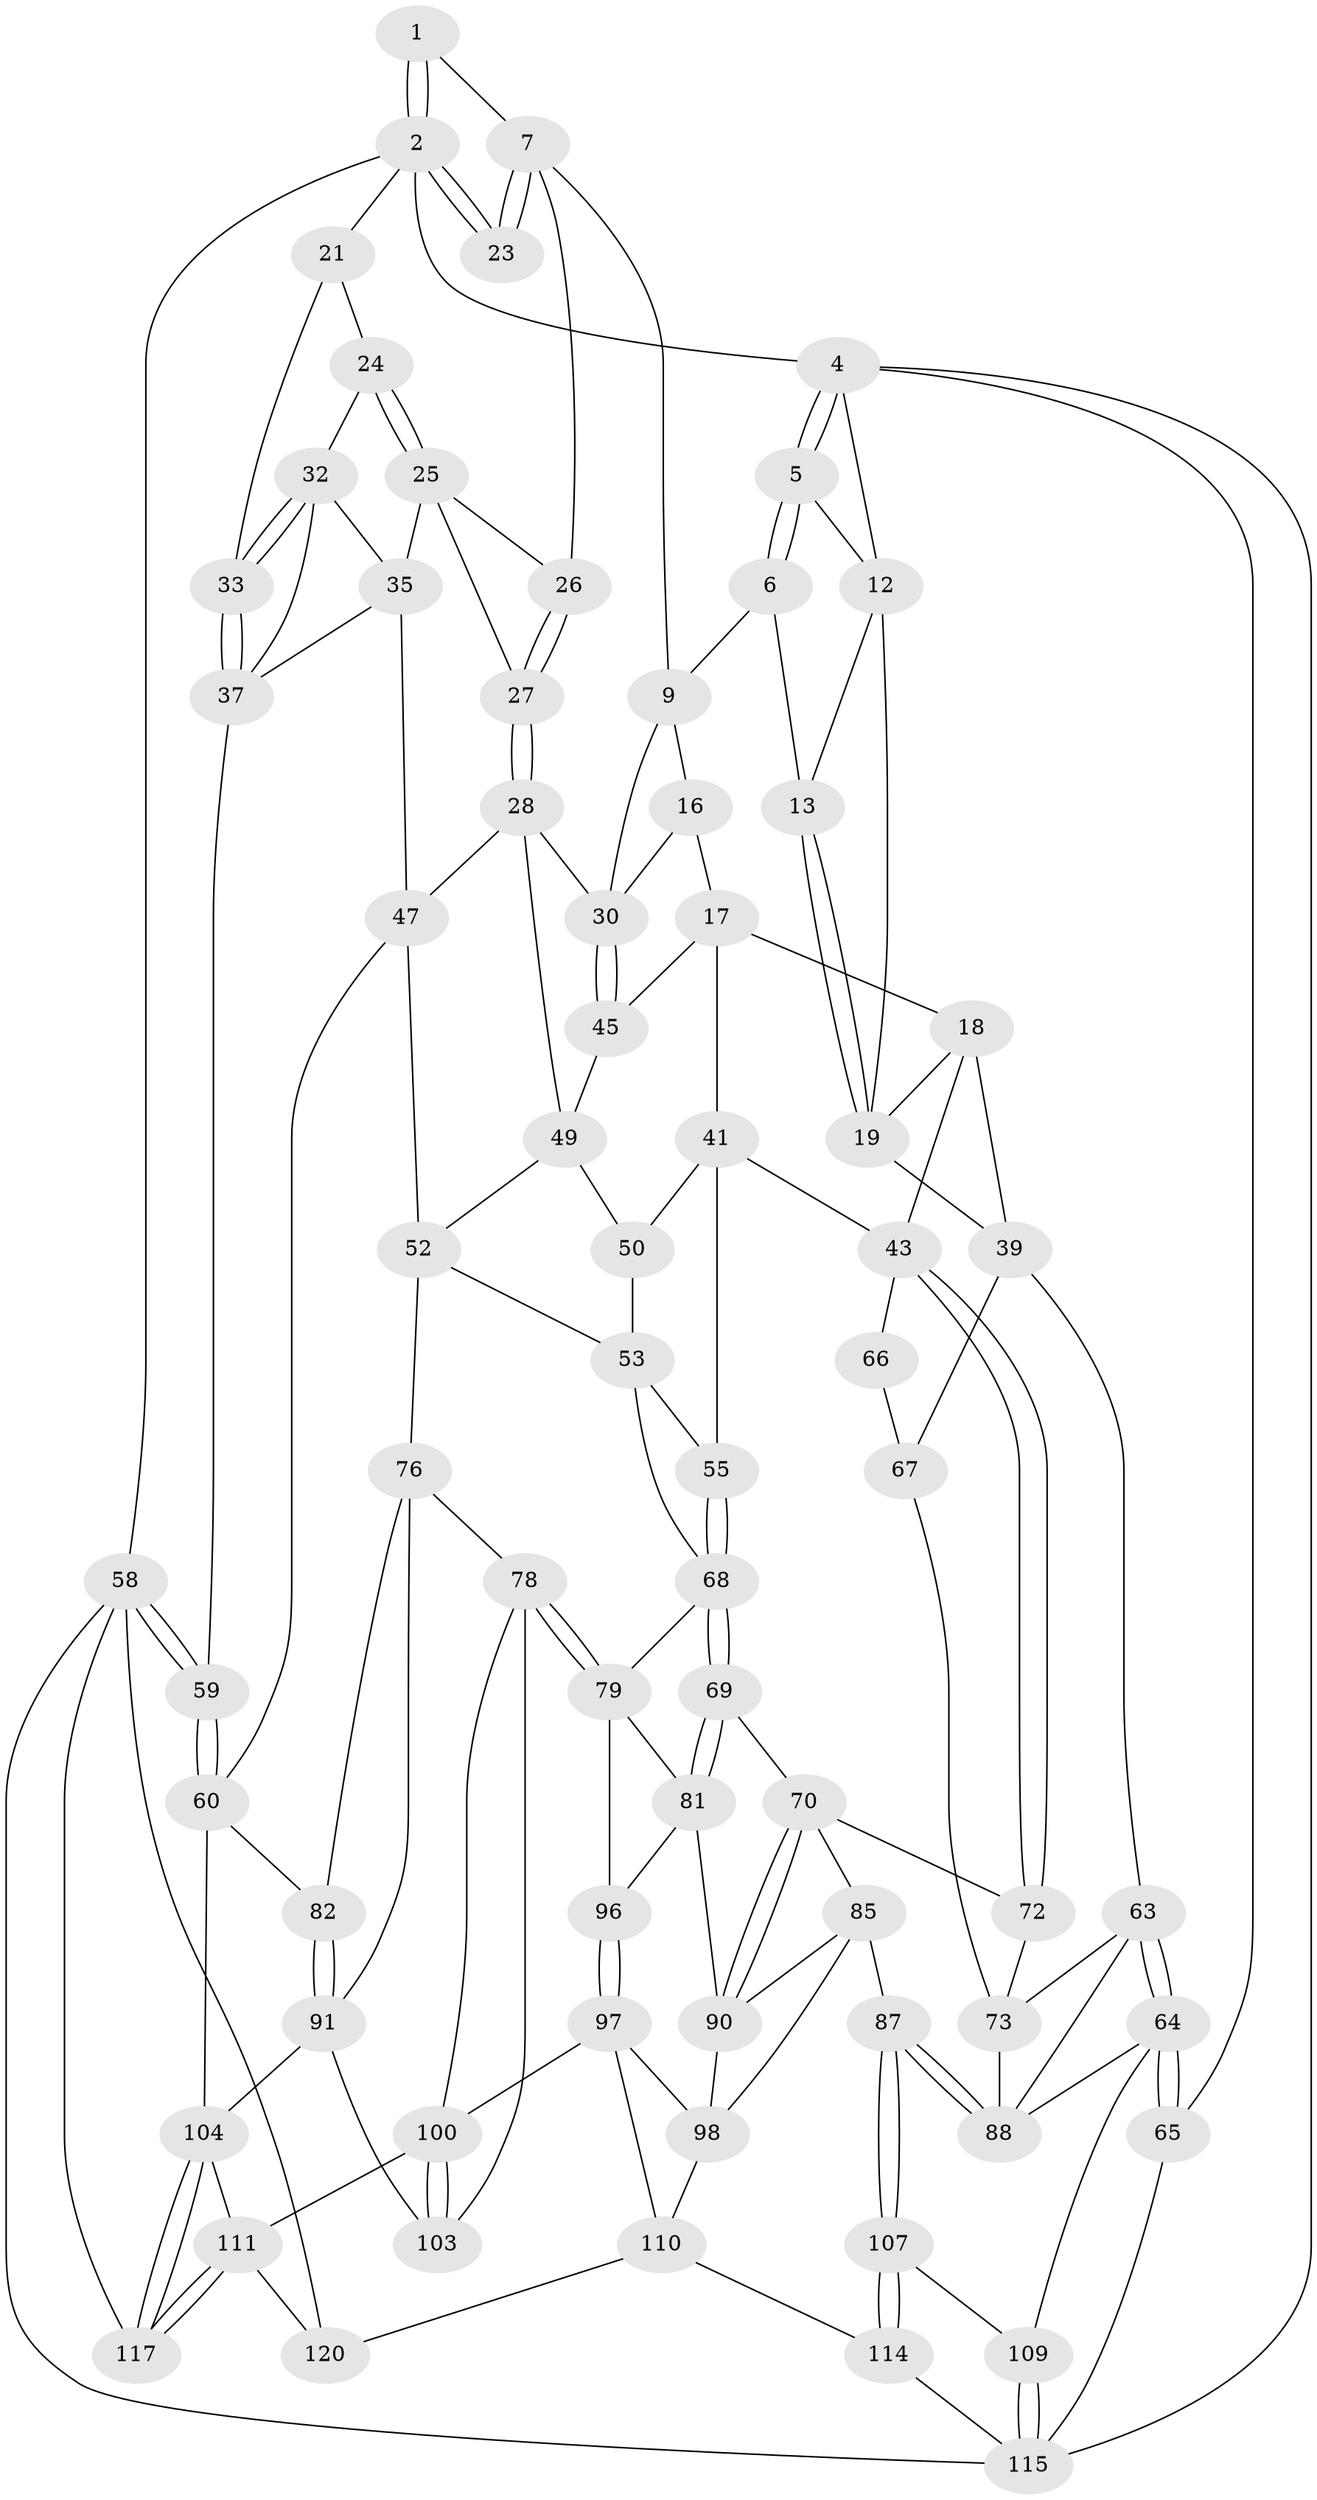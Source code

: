 // Generated by graph-tools (version 1.1) at 2025/24/03/03/25 07:24:38]
// undirected, 72 vertices, 161 edges
graph export_dot {
graph [start="1"]
  node [color=gray90,style=filled];
  1 [pos="+0.7001909968818409+0"];
  2 [pos="+1+0",super="+3"];
  4 [pos="+0+0",super="+15"];
  5 [pos="+0+0"];
  6 [pos="+0.35897193318352466+0",super="+11"];
  7 [pos="+0.7211134385659781+0.12778711393540906",super="+8"];
  9 [pos="+0.6664547664144752+0.17301269837394853",super="+10"];
  12 [pos="+0.09804062560556918+0.13829338237149866",super="+14"];
  13 [pos="+0.16150212843307832+0.1390636414941517"];
  16 [pos="+0.398175804340604+0.16258047112508592"];
  17 [pos="+0.3285585237720519+0.2810529171736507",super="+40"];
  18 [pos="+0.3130189088171852+0.2836530934307163",super="+38"];
  19 [pos="+0.18540119430084845+0.20668644007751252",super="+20"];
  21 [pos="+0.8800246239012118+0.18491203307142923",super="+22"];
  23 [pos="+0.8490834001374261+0.15451143740302684"];
  24 [pos="+0.890991674439862+0.24128715886071272"];
  25 [pos="+0.8612522277612175+0.29792740073934953",super="+36"];
  26 [pos="+0.7450842645413187+0.19560491096743685"];
  27 [pos="+0.794705990012369+0.3526901569652644"];
  28 [pos="+0.7633802312353544+0.38467108475321027",super="+29"];
  30 [pos="+0.5980460173997395+0.33940304793205595",super="+31"];
  32 [pos="+0.9243343714381812+0.25171278134743746",super="+34"];
  33 [pos="+1+0.17924723121009456"];
  35 [pos="+0.9054287654240423+0.35937210494628563",super="+46"];
  37 [pos="+1+0.33697875565094404",super="+48"];
  39 [pos="+0.09998814954141334+0.4261860839579447",super="+62"];
  41 [pos="+0.35591605814275395+0.4652406511178014",super="+42"];
  43 [pos="+0.299909245823313+0.5110479575238094",super="+44"];
  45 [pos="+0.48443670189002663+0.3646475920160753"];
  47 [pos="+0.9148395709084033+0.4796141269744844",super="+56"];
  49 [pos="+0.4541482007625586+0.44699413152875694",super="+51"];
  50 [pos="+0.45019810653883124+0.4550784891951304"];
  52 [pos="+0.6586542594541471+0.48371990621782956",super="+57"];
  53 [pos="+0.5487898451979923+0.5558075613083742",super="+54"];
  55 [pos="+0.3341258199378671+0.5101205999778744"];
  58 [pos="+1+1",super="+118"];
  59 [pos="+1+0.6607905608845118"];
  60 [pos="+1+0.6940400728741306",super="+61"];
  63 [pos="+0.07448043579236796+0.6633204209266761",super="+84"];
  64 [pos="+0+0.7225121952852663",super="+95"];
  65 [pos="+0+0.7195667263500525"];
  66 [pos="+0.27612638652452853+0.5216864269446688"];
  67 [pos="+0.12187170429708125+0.6161682290899134",super="+74"];
  68 [pos="+0.3864150493537218+0.6092531442752414",super="+75"];
  69 [pos="+0.37833504465388956+0.6616580500778316"];
  70 [pos="+0.366198160531623+0.6687201598441403",super="+71"];
  72 [pos="+0.30662912541450194+0.6600299593327295"];
  73 [pos="+0.22197815979015673+0.6588892751739928",super="+83"];
  76 [pos="+0.7239149185502296+0.5728397925967754",super="+77"];
  78 [pos="+0.5595187110630134+0.7211101159498465",super="+99"];
  79 [pos="+0.526606054687536+0.6961761162079996",super="+80"];
  81 [pos="+0.428192089991634+0.6880201887933068",super="+89"];
  82 [pos="+0.7540225115564979+0.6579206770509346"];
  85 [pos="+0.29260709516397826+0.7880285507932089",super="+86"];
  87 [pos="+0.2536467480050592+0.8027227584049632"];
  88 [pos="+0.22849783912813937+0.780548463836853",super="+94"];
  90 [pos="+0.3794188096456422+0.7483379259284989",super="+93"];
  91 [pos="+0.7623489588946263+0.7860445911712407",super="+92"];
  96 [pos="+0.44300928547434415+0.7950199246839078"];
  97 [pos="+0.43978892810161674+0.8096468077321121",super="+102"];
  98 [pos="+0.4397459105335618+0.809658511943582",super="+106"];
  100 [pos="+0.585936229897102+0.8525169583792684",super="+101"];
  103 [pos="+0.7209638588337799+0.795629777946869"];
  104 [pos="+0.8877417682420031+0.7992986948654649",super="+105"];
  107 [pos="+0.20762181211140143+0.8776659311234143",super="+108"];
  109 [pos="+0.09440113164467714+0.8612631592056876"];
  110 [pos="+0.3661225102778511+1",super="+113"];
  111 [pos="+0.7413492648998761+0.9130417921872284",super="+112"];
  114 [pos="+0.3087116098329761+1",super="+119"];
  115 [pos="+0+1",super="+116"];
  117 [pos="+0.9061959329068503+1"];
  120 [pos="+0.5990099366275685+1"];
  1 -- 2;
  1 -- 2;
  1 -- 7;
  2 -- 23;
  2 -- 23;
  2 -- 58;
  2 -- 4;
  2 -- 21;
  4 -- 5;
  4 -- 5;
  4 -- 65;
  4 -- 12;
  4 -- 115;
  5 -- 6;
  5 -- 6;
  5 -- 12;
  6 -- 9;
  6 -- 13;
  7 -- 23;
  7 -- 23;
  7 -- 9;
  7 -- 26;
  9 -- 16;
  9 -- 30;
  12 -- 13;
  12 -- 19;
  13 -- 19;
  13 -- 19;
  16 -- 17;
  16 -- 30;
  17 -- 18;
  17 -- 45;
  17 -- 41;
  18 -- 19;
  18 -- 39;
  18 -- 43;
  19 -- 39;
  21 -- 24;
  21 -- 33;
  24 -- 25;
  24 -- 25;
  24 -- 32;
  25 -- 26;
  25 -- 27;
  25 -- 35;
  26 -- 27;
  26 -- 27;
  27 -- 28;
  27 -- 28;
  28 -- 47;
  28 -- 49;
  28 -- 30;
  30 -- 45;
  30 -- 45;
  32 -- 33;
  32 -- 33;
  32 -- 35;
  32 -- 37;
  33 -- 37;
  33 -- 37;
  35 -- 37;
  35 -- 47;
  37 -- 59;
  39 -- 67;
  39 -- 63;
  41 -- 50;
  41 -- 43;
  41 -- 55;
  43 -- 72;
  43 -- 72;
  43 -- 66;
  45 -- 49;
  47 -- 52;
  47 -- 60;
  49 -- 50;
  49 -- 52;
  50 -- 53;
  52 -- 53;
  52 -- 76;
  53 -- 68;
  53 -- 55;
  55 -- 68;
  55 -- 68;
  58 -- 59;
  58 -- 59;
  58 -- 120;
  58 -- 117;
  58 -- 115;
  59 -- 60;
  59 -- 60;
  60 -- 104;
  60 -- 82;
  63 -- 64;
  63 -- 64;
  63 -- 88;
  63 -- 73;
  64 -- 65;
  64 -- 65;
  64 -- 88;
  64 -- 109;
  65 -- 115;
  66 -- 67 [weight=2];
  67 -- 73;
  68 -- 69;
  68 -- 69;
  68 -- 79;
  69 -- 70;
  69 -- 81;
  69 -- 81;
  70 -- 90;
  70 -- 90;
  70 -- 72;
  70 -- 85;
  72 -- 73;
  73 -- 88;
  76 -- 82;
  76 -- 78;
  76 -- 91;
  78 -- 79;
  78 -- 79;
  78 -- 100;
  78 -- 103;
  79 -- 96;
  79 -- 81;
  81 -- 96;
  81 -- 90;
  82 -- 91;
  82 -- 91;
  85 -- 87;
  85 -- 98;
  85 -- 90;
  87 -- 88;
  87 -- 88;
  87 -- 107;
  87 -- 107;
  90 -- 98;
  91 -- 104;
  91 -- 103;
  96 -- 97;
  96 -- 97;
  97 -- 98;
  97 -- 110;
  97 -- 100;
  98 -- 110;
  100 -- 103;
  100 -- 103;
  100 -- 111;
  104 -- 117;
  104 -- 117;
  104 -- 111;
  107 -- 114 [weight=2];
  107 -- 114;
  107 -- 109;
  109 -- 115;
  109 -- 115;
  110 -- 120;
  110 -- 114;
  111 -- 117;
  111 -- 117;
  111 -- 120;
  114 -- 115;
}
